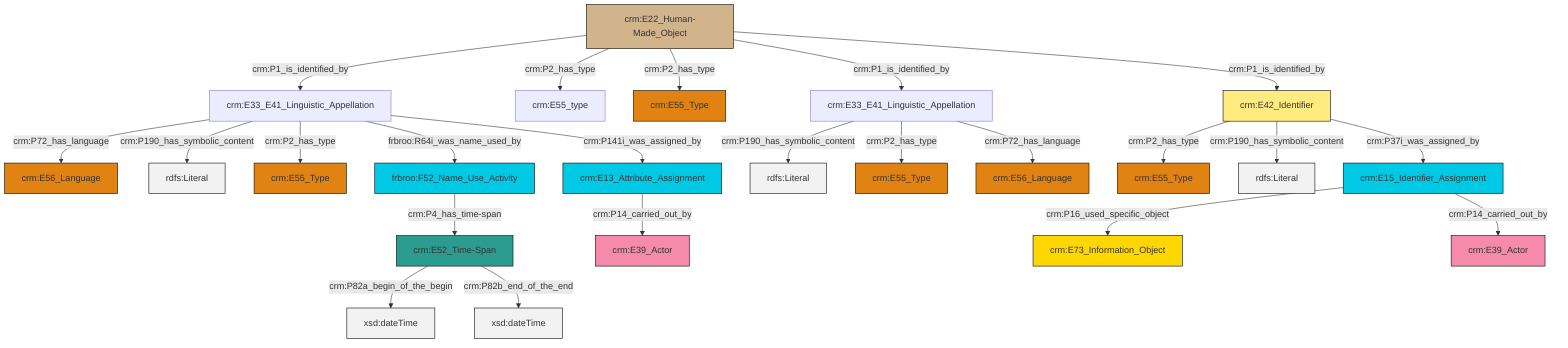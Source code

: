 graph TD
classDef Literal fill:#f2f2f2,stroke:#000000;
classDef CRM_Entity fill:#FFFFFF,stroke:#000000;
classDef Temporal_Entity fill:#00C9E6, stroke:#000000;
classDef Type fill:#E18312, stroke:#000000;
classDef Time-Span fill:#2C9C91, stroke:#000000;
classDef Appellation fill:#FFEB7F, stroke:#000000;
classDef Place fill:#008836, stroke:#000000;
classDef Persistent_Item fill:#B266B2, stroke:#000000;
classDef Conceptual_Object fill:#FFD700, stroke:#000000;
classDef Physical_Thing fill:#D2B48C, stroke:#000000;
classDef Actor fill:#f58aad, stroke:#000000;
classDef PC_Classes fill:#4ce600, stroke:#000000;
classDef Multi fill:#cccccc,stroke:#000000;

4["crm:E33_E41_Linguistic_Appellation"]:::Default -->|crm:P72_has_language| 2["crm:E56_Language"]:::Type
10["crm:E42_Identifier"]:::Appellation -->|crm:P2_has_type| 11["crm:E55_Type"]:::Type
4["crm:E33_E41_Linguistic_Appellation"]:::Default -->|crm:P190_has_symbolic_content| 12[rdfs:Literal]:::Literal
13["crm:E13_Attribute_Assignment"]:::Temporal_Entity -->|crm:P14_carried_out_by| 8["crm:E39_Actor"]:::Actor
16["crm:E22_Human-Made_Object"]:::Physical_Thing -->|crm:P1_is_identified_by| 4["crm:E33_E41_Linguistic_Appellation"]:::Default
0["crm:E15_Identifier_Assignment"]:::Temporal_Entity -->|crm:P16_used_specific_object| 19["crm:E73_Information_Object"]:::Conceptual_Object
20["crm:E52_Time-Span"]:::Time-Span -->|crm:P82a_begin_of_the_begin| 21[xsd:dateTime]:::Literal
16["crm:E22_Human-Made_Object"]:::Physical_Thing -->|crm:P2_has_type| 22["crm:E55_type"]:::Default
16["crm:E22_Human-Made_Object"]:::Physical_Thing -->|crm:P2_has_type| 24["crm:E55_Type"]:::Type
20["crm:E52_Time-Span"]:::Time-Span -->|crm:P82b_end_of_the_end| 31[xsd:dateTime]:::Literal
16["crm:E22_Human-Made_Object"]:::Physical_Thing -->|crm:P1_is_identified_by| 28["crm:E33_E41_Linguistic_Appellation"]:::Default
28["crm:E33_E41_Linguistic_Appellation"]:::Default -->|crm:P190_has_symbolic_content| 32[rdfs:Literal]:::Literal
28["crm:E33_E41_Linguistic_Appellation"]:::Default -->|crm:P2_has_type| 14["crm:E55_Type"]:::Type
28["crm:E33_E41_Linguistic_Appellation"]:::Default -->|crm:P72_has_language| 26["crm:E56_Language"]:::Type
16["crm:E22_Human-Made_Object"]:::Physical_Thing -->|crm:P1_is_identified_by| 10["crm:E42_Identifier"]:::Appellation
6["frbroo:F52_Name_Use_Activity"]:::Temporal_Entity -->|crm:P4_has_time-span| 20["crm:E52_Time-Span"]:::Time-Span
4["crm:E33_E41_Linguistic_Appellation"]:::Default -->|crm:P2_has_type| 36["crm:E55_Type"]:::Type
10["crm:E42_Identifier"]:::Appellation -->|crm:P190_has_symbolic_content| 38[rdfs:Literal]:::Literal
0["crm:E15_Identifier_Assignment"]:::Temporal_Entity -->|crm:P14_carried_out_by| 17["crm:E39_Actor"]:::Actor
4["crm:E33_E41_Linguistic_Appellation"]:::Default -->|frbroo:R64i_was_name_used_by| 6["frbroo:F52_Name_Use_Activity"]:::Temporal_Entity
10["crm:E42_Identifier"]:::Appellation -->|crm:P37i_was_assigned_by| 0["crm:E15_Identifier_Assignment"]:::Temporal_Entity
4["crm:E33_E41_Linguistic_Appellation"]:::Default -->|crm:P141i_was_assigned_by| 13["crm:E13_Attribute_Assignment"]:::Temporal_Entity